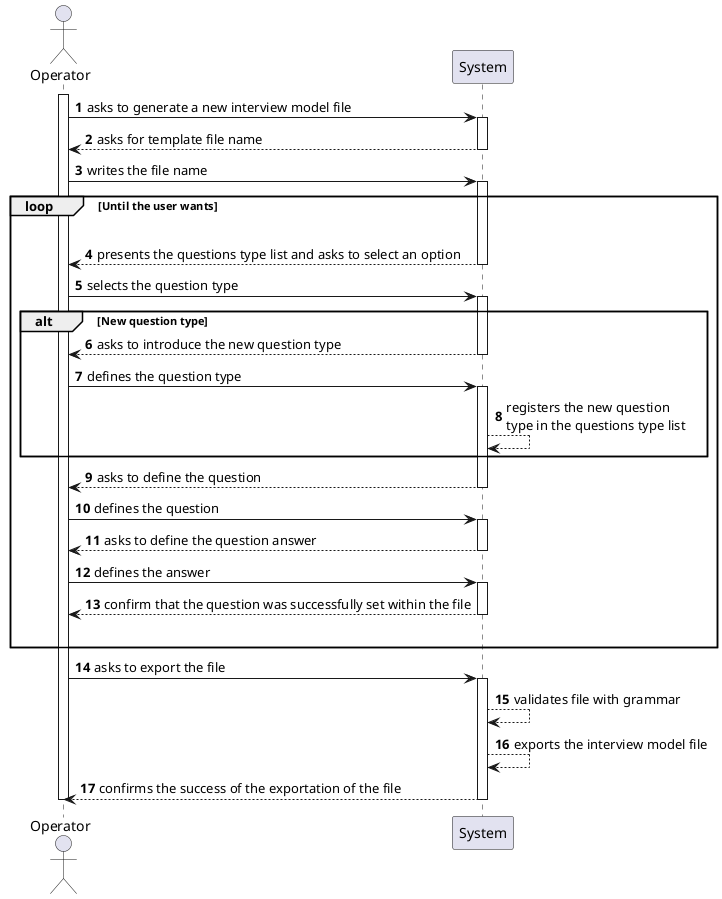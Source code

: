 @startuml US2003_SSD
autonumber

actor "Operator" as OP
participant "System" as SYS

activate OP

OP -> SYS : asks to generate a new interview model file

activate SYS

SYS --> OP : asks for template file name
deactivate SYS

OP -> SYS : writes the file name
activate SYS


loop Until the user wants
|||

    SYS --> OP : presents the questions type list and asks to select an option
    deactivate SYS

    OP -> SYS : selects the question type

    alt New question type
        activate SYS

                SYS --> OP : asks to introduce the new question type
                deactivate SYS

                OP -> SYS : defines the question type

                activate SYS

                SYS --> SYS : registers the new question \ntype in the questions type list

    end alt

        SYS --> OP : asks to define the question
        deactivate SYS

        OP -> SYS : defines the question
        activate SYS

        SYS --> OP : asks to define the question answer
        deactivate SYS

        OP -> SYS : defines the answer
        activate SYS

        SYS --> OP : confirm that the question was successfully set within the file
        deactivate SYS
|||
end loop

OP -> SYS : asks to export the file

activate SYS

SYS --> SYS : validates file with grammar

SYS --> SYS : exports the interview model file

SYS --> OP : confirms the success of the exportation of the file
deactivate SYS


deactivate OP

@enduml